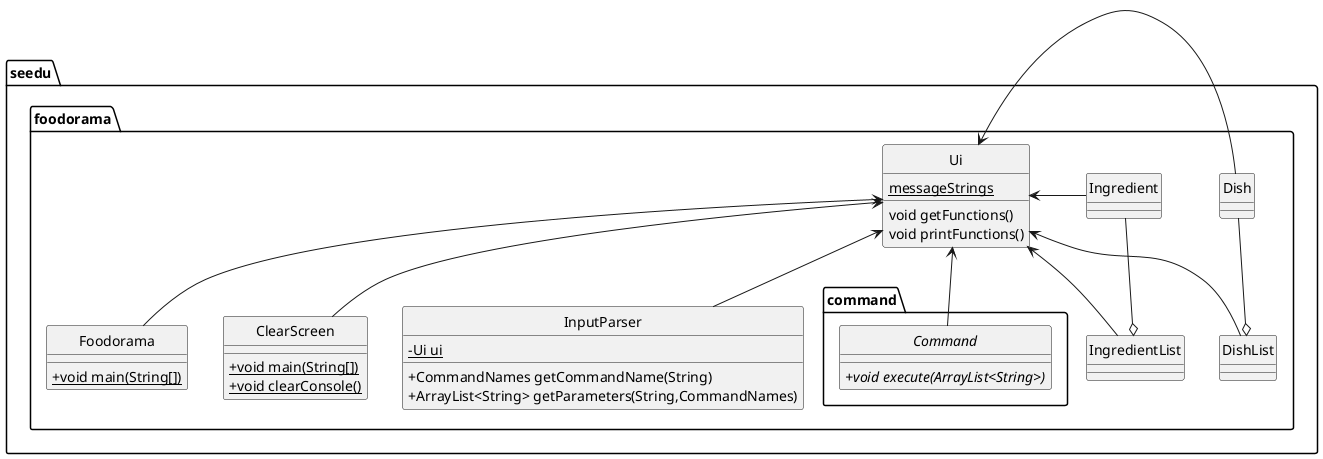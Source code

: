 @startuml

hide circle
skinparam classAttributeIconSize 0

class seedu.foodorama.Foodorama {
+ {static} void main(String[])
}
class seedu.foodorama.Ingredient {

}
class seedu.foodorama.DishList {

}
class seedu.foodorama.ClearScreen {
+ {static} void main(String[])
+ {static} void clearConsole()
}
class seedu.foodorama.Ui {
{static} messageStrings
void getFunctions()
void printFunctions()
}
class seedu.foodorama.IngredientList {

}
class seedu.foodorama.Dish {

}
abstract class seedu.foodorama.command.Command {
+ {abstract}void execute(ArrayList<String>)
}
class seedu.foodorama.InputParser {
- {static} Ui ui
+ CommandNames getCommandName(String)
+ ArrayList<String> getParameters(String,CommandNames)
}

seedu.foodorama.Ui <- seedu.foodorama.Dish
seedu.foodorama.Dish --o seedu.foodorama.DishList
seedu.foodorama.Ingredient --o seedu.foodorama.IngredientList
seedu.foodorama.Ui <- seedu.foodorama.Ingredient
seedu.foodorama.Ui <-- seedu.foodorama.Foodorama
seedu.foodorama.Ui <-- seedu.foodorama.DishList
seedu.foodorama.Ui <-- seedu.foodorama.ClearScreen
seedu.foodorama.Ui <-- seedu.foodorama.IngredientList
seedu.foodorama.Ui <-- seedu.foodorama.InputParser
seedu.foodorama.Ui <-- seedu.foodorama.command.Command
@enduml